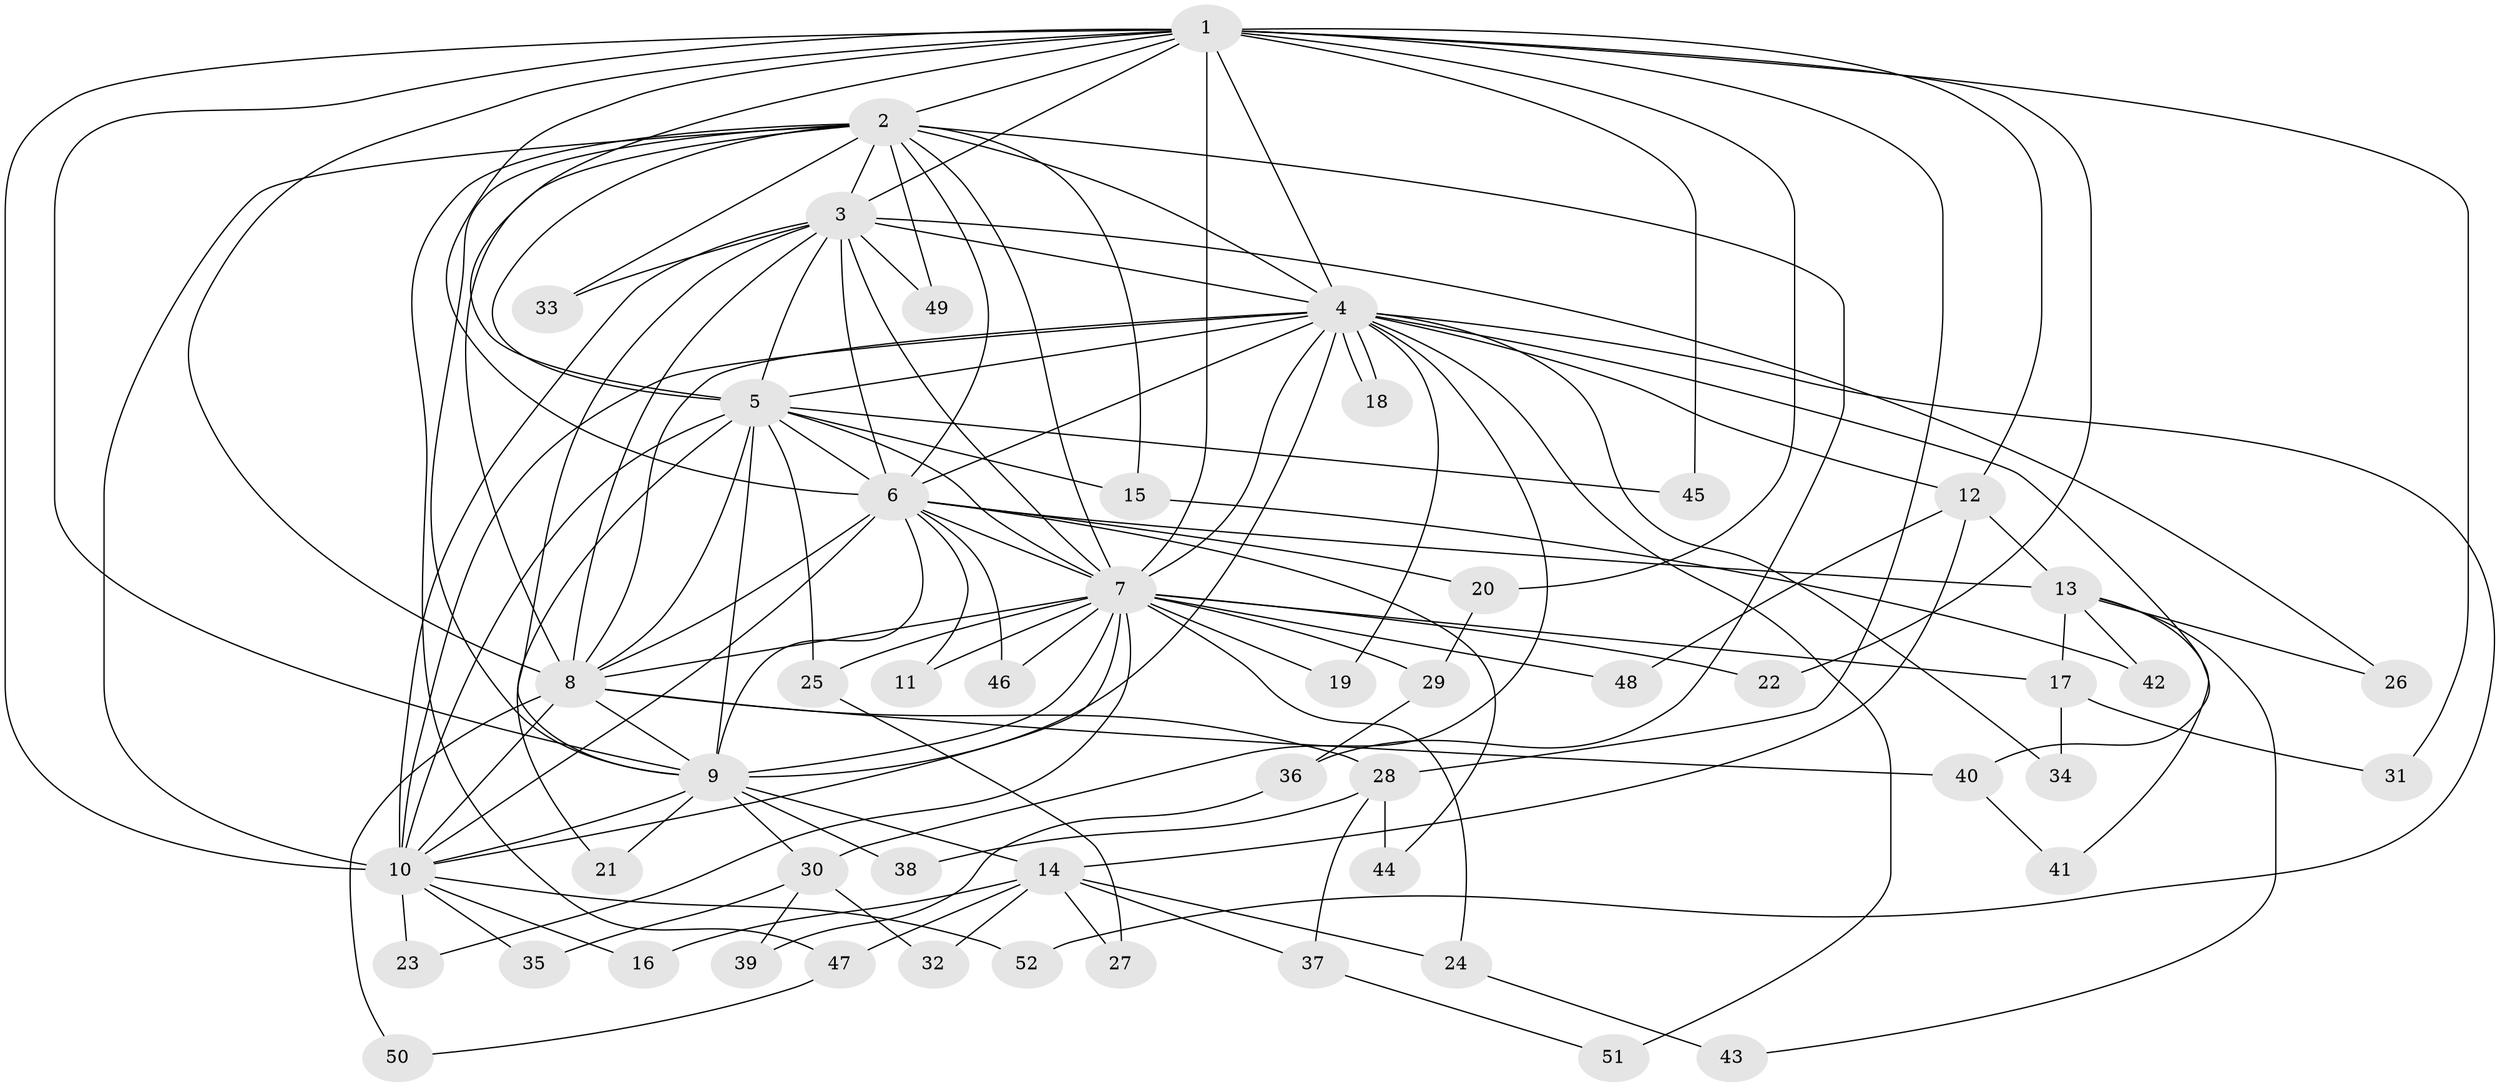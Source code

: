 // coarse degree distribution, {12: 0.03125, 16: 0.03125, 9: 0.09375, 2: 0.25, 7: 0.0625, 15: 0.03125, 3: 0.25, 4: 0.0625, 1: 0.09375, 5: 0.0625, 13: 0.03125}
// Generated by graph-tools (version 1.1) at 2025/36/03/04/25 23:36:29]
// undirected, 52 vertices, 129 edges
graph export_dot {
  node [color=gray90,style=filled];
  1;
  2;
  3;
  4;
  5;
  6;
  7;
  8;
  9;
  10;
  11;
  12;
  13;
  14;
  15;
  16;
  17;
  18;
  19;
  20;
  21;
  22;
  23;
  24;
  25;
  26;
  27;
  28;
  29;
  30;
  31;
  32;
  33;
  34;
  35;
  36;
  37;
  38;
  39;
  40;
  41;
  42;
  43;
  44;
  45;
  46;
  47;
  48;
  49;
  50;
  51;
  52;
  1 -- 2;
  1 -- 3;
  1 -- 4;
  1 -- 5;
  1 -- 6;
  1 -- 7;
  1 -- 8;
  1 -- 9;
  1 -- 10;
  1 -- 12;
  1 -- 20;
  1 -- 22;
  1 -- 28;
  1 -- 31;
  1 -- 45;
  2 -- 3;
  2 -- 4;
  2 -- 5;
  2 -- 6;
  2 -- 7;
  2 -- 8;
  2 -- 9;
  2 -- 10;
  2 -- 15;
  2 -- 33;
  2 -- 36;
  2 -- 47;
  2 -- 49;
  3 -- 4;
  3 -- 5;
  3 -- 6;
  3 -- 7;
  3 -- 8;
  3 -- 9;
  3 -- 10;
  3 -- 26;
  3 -- 33;
  3 -- 49;
  4 -- 5;
  4 -- 6;
  4 -- 7;
  4 -- 8;
  4 -- 9;
  4 -- 10;
  4 -- 12;
  4 -- 18;
  4 -- 18;
  4 -- 19;
  4 -- 30;
  4 -- 34;
  4 -- 40;
  4 -- 51;
  4 -- 52;
  5 -- 6;
  5 -- 7;
  5 -- 8;
  5 -- 9;
  5 -- 10;
  5 -- 15;
  5 -- 21;
  5 -- 25;
  5 -- 45;
  6 -- 7;
  6 -- 8;
  6 -- 9;
  6 -- 10;
  6 -- 11;
  6 -- 13;
  6 -- 20;
  6 -- 44;
  6 -- 46;
  7 -- 8;
  7 -- 9;
  7 -- 10;
  7 -- 11;
  7 -- 17;
  7 -- 19;
  7 -- 22;
  7 -- 23;
  7 -- 24;
  7 -- 25;
  7 -- 29;
  7 -- 46;
  7 -- 48;
  8 -- 9;
  8 -- 10;
  8 -- 28;
  8 -- 40;
  8 -- 50;
  9 -- 10;
  9 -- 14;
  9 -- 21;
  9 -- 30;
  9 -- 38;
  10 -- 16;
  10 -- 23;
  10 -- 35;
  10 -- 52;
  12 -- 13;
  12 -- 14;
  12 -- 48;
  13 -- 17;
  13 -- 26;
  13 -- 41;
  13 -- 42;
  13 -- 43;
  14 -- 16;
  14 -- 24;
  14 -- 27;
  14 -- 32;
  14 -- 37;
  14 -- 47;
  15 -- 42;
  17 -- 31;
  17 -- 34;
  20 -- 29;
  24 -- 43;
  25 -- 27;
  28 -- 37;
  28 -- 38;
  28 -- 44;
  29 -- 36;
  30 -- 32;
  30 -- 35;
  30 -- 39;
  36 -- 39;
  37 -- 51;
  40 -- 41;
  47 -- 50;
}
